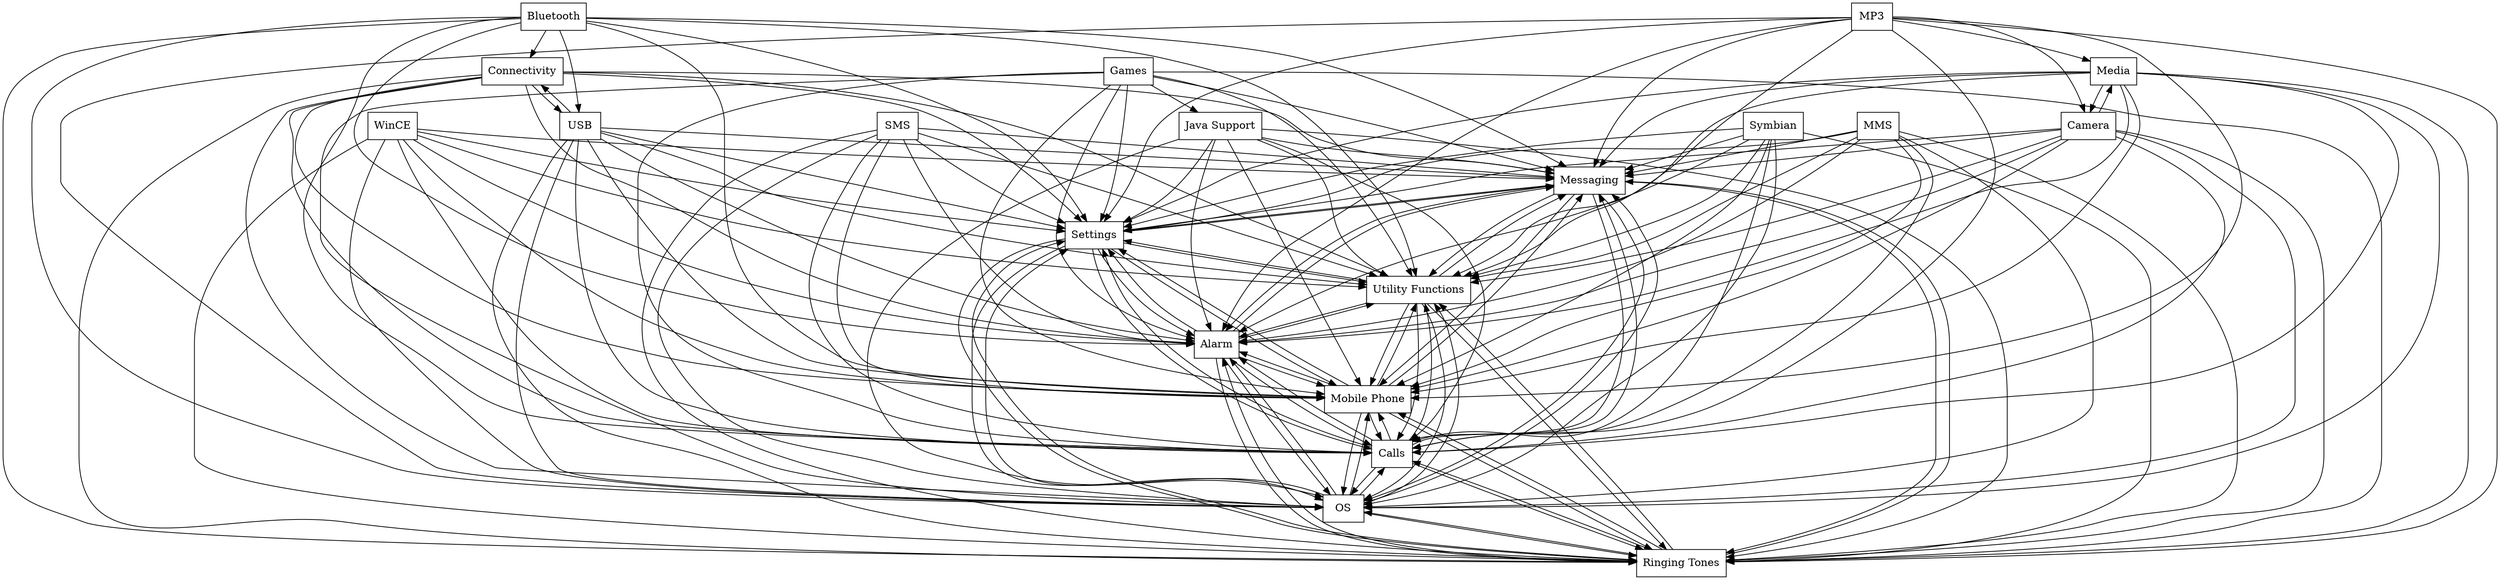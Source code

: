 digraph{
graph [rankdir=TB];
node [shape=box];
edge [arrowhead=normal];
0[label="Messaging",]
1[label="Java Support",]
2[label="Media",]
3[label="Settings",]
4[label="Camera",]
5[label="Bluetooth",]
6[label="Ringing Tones",]
7[label="OS",]
8[label="Calls",]
9[label="Mobile Phone",]
10[label="Connectivity",]
11[label="WinCE",]
12[label="Alarm",]
13[label="Symbian",]
14[label="USB",]
15[label="MP3",]
16[label="Games",]
17[label="SMS",]
18[label="Utility Functions",]
19[label="MMS",]
0->3[label="",]
0->6[label="",]
0->7[label="",]
0->8[label="",]
0->9[label="",]
0->12[label="",]
0->18[label="",]
1->0[label="",]
1->3[label="",]
1->6[label="",]
1->7[label="",]
1->8[label="",]
1->9[label="",]
1->12[label="",]
1->18[label="",]
2->0[label="",]
2->3[label="",]
2->4[label="",]
2->6[label="",]
2->7[label="",]
2->8[label="",]
2->9[label="",]
2->12[label="",]
2->18[label="",]
3->0[label="",]
3->6[label="",]
3->7[label="",]
3->8[label="",]
3->9[label="",]
3->12[label="",]
3->18[label="",]
4->0[label="",]
4->2[label="",]
4->3[label="",]
4->6[label="",]
4->7[label="",]
4->8[label="",]
4->9[label="",]
4->12[label="",]
4->18[label="",]
5->0[label="",]
5->3[label="",]
5->6[label="",]
5->7[label="",]
5->8[label="",]
5->9[label="",]
5->10[label="",]
5->12[label="",]
5->14[label="",]
5->18[label="",]
6->0[label="",]
6->3[label="",]
6->7[label="",]
6->8[label="",]
6->9[label="",]
6->12[label="",]
6->18[label="",]
7->0[label="",]
7->3[label="",]
7->6[label="",]
7->8[label="",]
7->9[label="",]
7->12[label="",]
7->18[label="",]
8->0[label="",]
8->3[label="",]
8->6[label="",]
8->7[label="",]
8->9[label="",]
8->12[label="",]
8->18[label="",]
9->0[label="",]
9->3[label="",]
9->6[label="",]
9->7[label="",]
9->8[label="",]
9->12[label="",]
9->18[label="",]
10->0[label="",]
10->3[label="",]
10->6[label="",]
10->7[label="",]
10->8[label="",]
10->9[label="",]
10->12[label="",]
10->14[label="",]
10->18[label="",]
11->0[label="",]
11->3[label="",]
11->6[label="",]
11->7[label="",]
11->8[label="",]
11->9[label="",]
11->12[label="",]
11->18[label="",]
12->0[label="",]
12->3[label="",]
12->6[label="",]
12->7[label="",]
12->8[label="",]
12->9[label="",]
12->18[label="",]
13->0[label="",]
13->3[label="",]
13->6[label="",]
13->7[label="",]
13->8[label="",]
13->9[label="",]
13->12[label="",]
13->18[label="",]
14->0[label="",]
14->3[label="",]
14->6[label="",]
14->7[label="",]
14->8[label="",]
14->9[label="",]
14->10[label="",]
14->12[label="",]
14->18[label="",]
15->0[label="",]
15->2[label="",]
15->3[label="",]
15->4[label="",]
15->6[label="",]
15->7[label="",]
15->8[label="",]
15->9[label="",]
15->12[label="",]
15->18[label="",]
16->0[label="",]
16->1[label="",]
16->3[label="",]
16->6[label="",]
16->7[label="",]
16->8[label="",]
16->9[label="",]
16->12[label="",]
16->18[label="",]
17->0[label="",]
17->3[label="",]
17->6[label="",]
17->7[label="",]
17->8[label="",]
17->9[label="",]
17->12[label="",]
17->18[label="",]
18->0[label="",]
18->3[label="",]
18->6[label="",]
18->7[label="",]
18->8[label="",]
18->9[label="",]
18->12[label="",]
19->0[label="",]
19->3[label="",]
19->6[label="",]
19->7[label="",]
19->8[label="",]
19->9[label="",]
19->12[label="",]
19->18[label="",]
}
